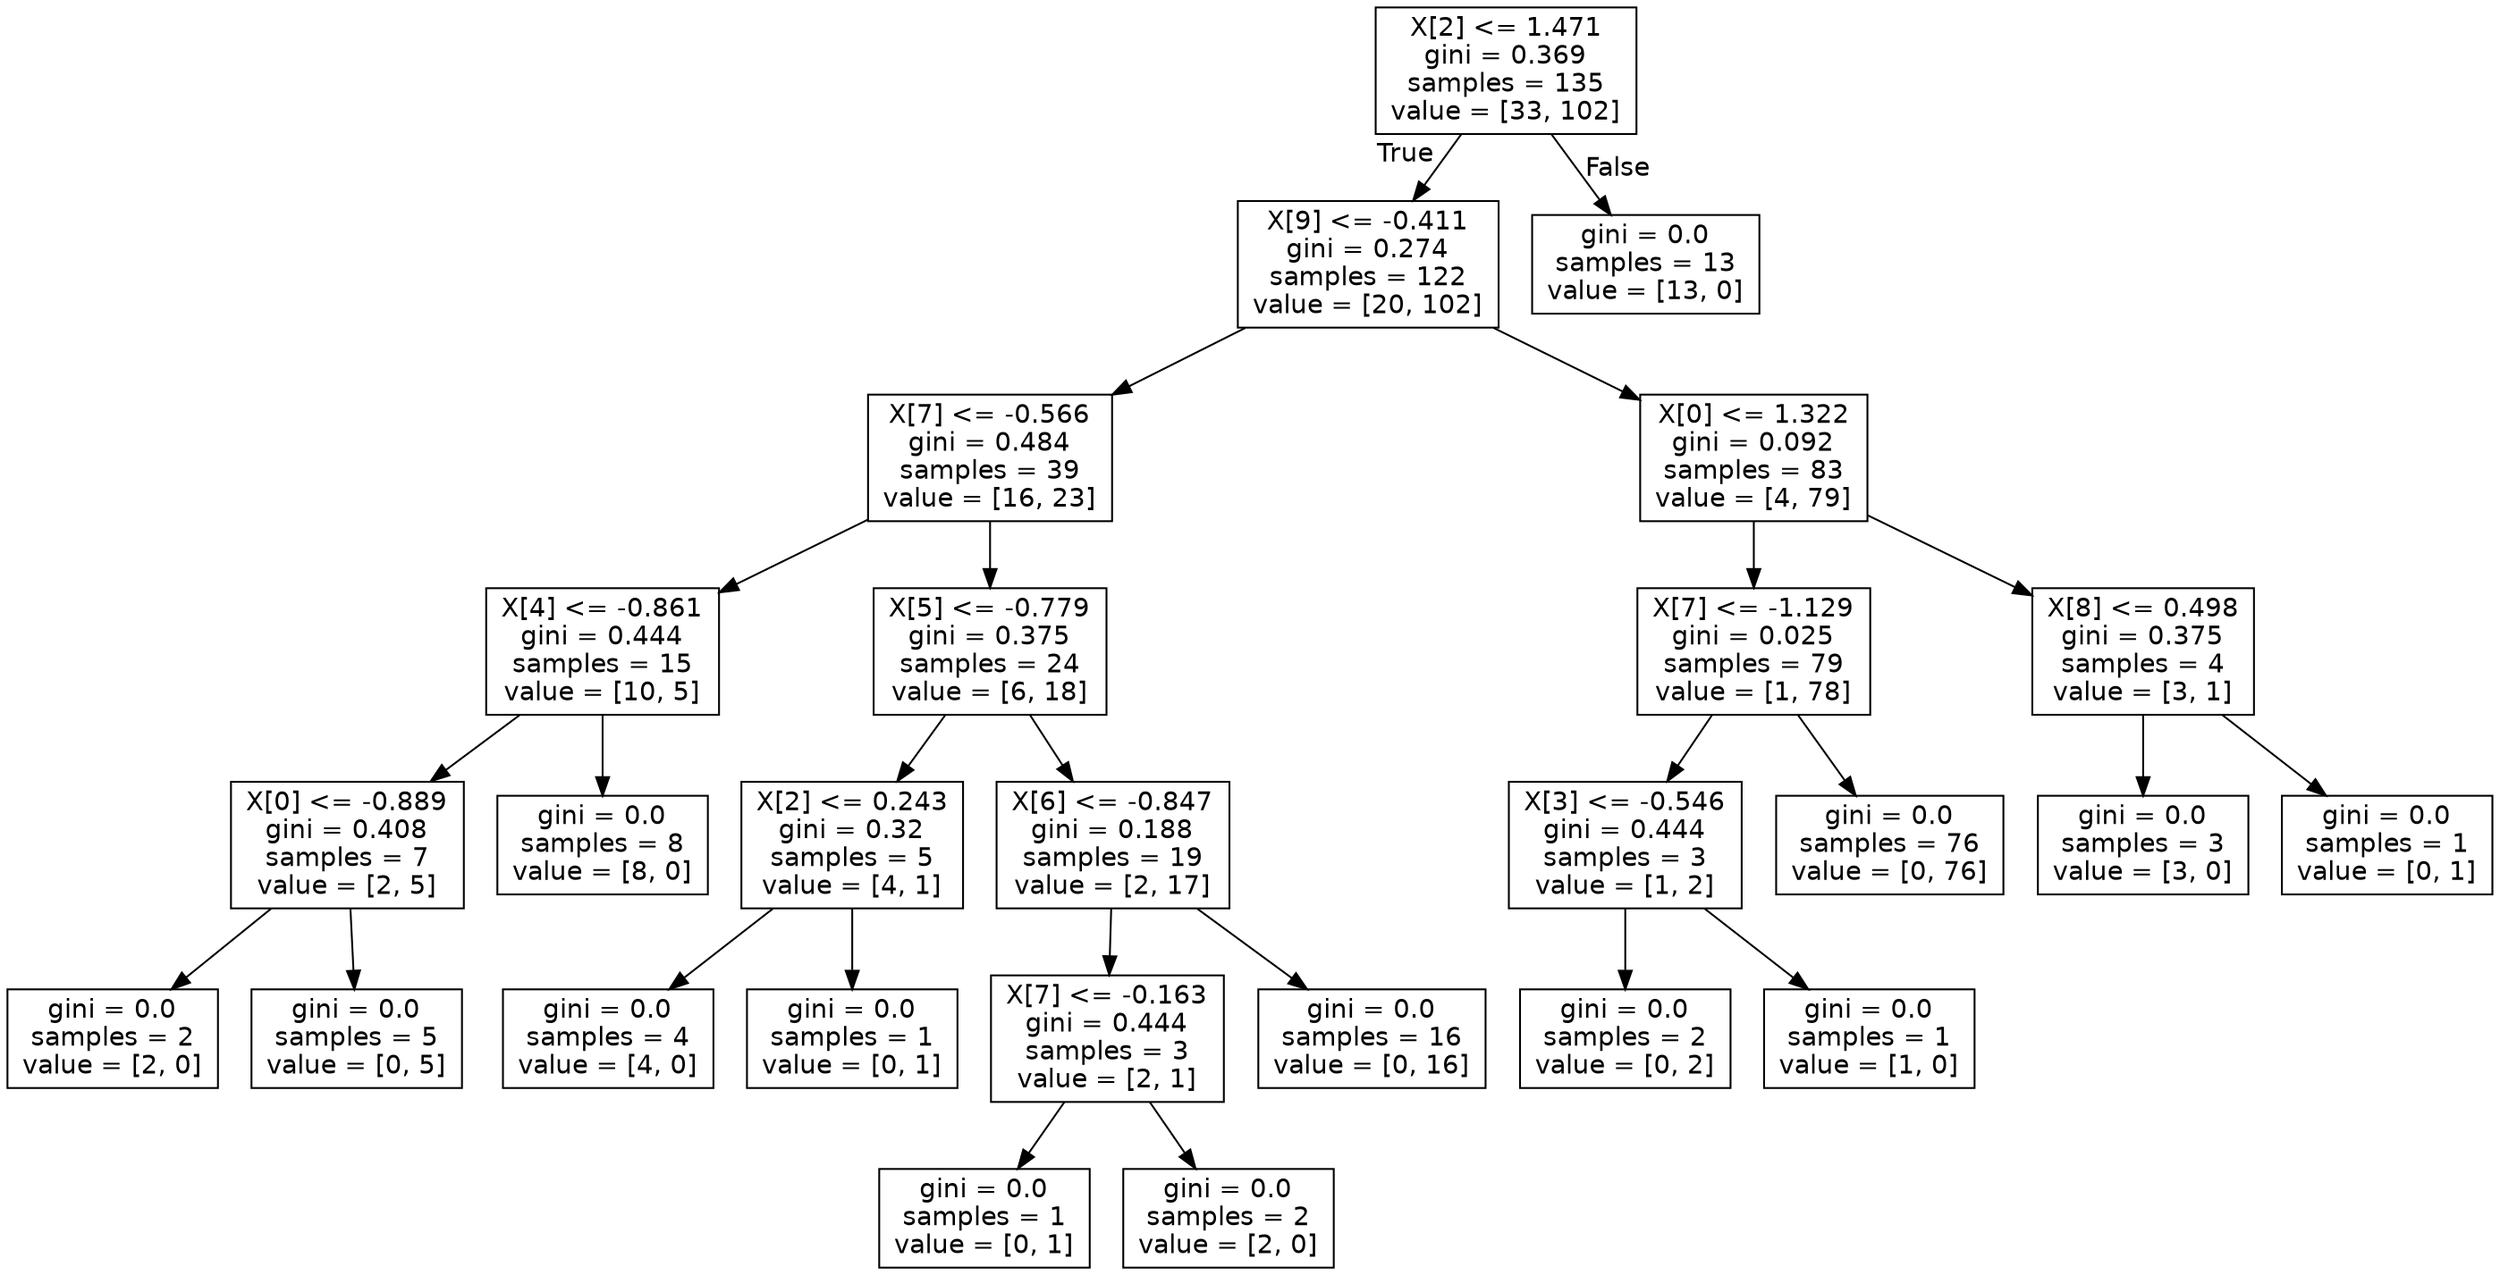 digraph Tree {
node [shape=box, fontname="helvetica"] ;
edge [fontname="helvetica"] ;
0 [label="X[2] <= 1.471\ngini = 0.369\nsamples = 135\nvalue = [33, 102]"] ;
1 [label="X[9] <= -0.411\ngini = 0.274\nsamples = 122\nvalue = [20, 102]"] ;
0 -> 1 [labeldistance=2.5, labelangle=45, headlabel="True"] ;
2 [label="X[7] <= -0.566\ngini = 0.484\nsamples = 39\nvalue = [16, 23]"] ;
1 -> 2 ;
3 [label="X[4] <= -0.861\ngini = 0.444\nsamples = 15\nvalue = [10, 5]"] ;
2 -> 3 ;
4 [label="X[0] <= -0.889\ngini = 0.408\nsamples = 7\nvalue = [2, 5]"] ;
3 -> 4 ;
5 [label="gini = 0.0\nsamples = 2\nvalue = [2, 0]"] ;
4 -> 5 ;
6 [label="gini = 0.0\nsamples = 5\nvalue = [0, 5]"] ;
4 -> 6 ;
7 [label="gini = 0.0\nsamples = 8\nvalue = [8, 0]"] ;
3 -> 7 ;
8 [label="X[5] <= -0.779\ngini = 0.375\nsamples = 24\nvalue = [6, 18]"] ;
2 -> 8 ;
9 [label="X[2] <= 0.243\ngini = 0.32\nsamples = 5\nvalue = [4, 1]"] ;
8 -> 9 ;
10 [label="gini = 0.0\nsamples = 4\nvalue = [4, 0]"] ;
9 -> 10 ;
11 [label="gini = 0.0\nsamples = 1\nvalue = [0, 1]"] ;
9 -> 11 ;
12 [label="X[6] <= -0.847\ngini = 0.188\nsamples = 19\nvalue = [2, 17]"] ;
8 -> 12 ;
13 [label="X[7] <= -0.163\ngini = 0.444\nsamples = 3\nvalue = [2, 1]"] ;
12 -> 13 ;
14 [label="gini = 0.0\nsamples = 1\nvalue = [0, 1]"] ;
13 -> 14 ;
15 [label="gini = 0.0\nsamples = 2\nvalue = [2, 0]"] ;
13 -> 15 ;
16 [label="gini = 0.0\nsamples = 16\nvalue = [0, 16]"] ;
12 -> 16 ;
17 [label="X[0] <= 1.322\ngini = 0.092\nsamples = 83\nvalue = [4, 79]"] ;
1 -> 17 ;
18 [label="X[7] <= -1.129\ngini = 0.025\nsamples = 79\nvalue = [1, 78]"] ;
17 -> 18 ;
19 [label="X[3] <= -0.546\ngini = 0.444\nsamples = 3\nvalue = [1, 2]"] ;
18 -> 19 ;
20 [label="gini = 0.0\nsamples = 2\nvalue = [0, 2]"] ;
19 -> 20 ;
21 [label="gini = 0.0\nsamples = 1\nvalue = [1, 0]"] ;
19 -> 21 ;
22 [label="gini = 0.0\nsamples = 76\nvalue = [0, 76]"] ;
18 -> 22 ;
23 [label="X[8] <= 0.498\ngini = 0.375\nsamples = 4\nvalue = [3, 1]"] ;
17 -> 23 ;
24 [label="gini = 0.0\nsamples = 3\nvalue = [3, 0]"] ;
23 -> 24 ;
25 [label="gini = 0.0\nsamples = 1\nvalue = [0, 1]"] ;
23 -> 25 ;
26 [label="gini = 0.0\nsamples = 13\nvalue = [13, 0]"] ;
0 -> 26 [labeldistance=2.5, labelangle=-45, headlabel="False"] ;
}